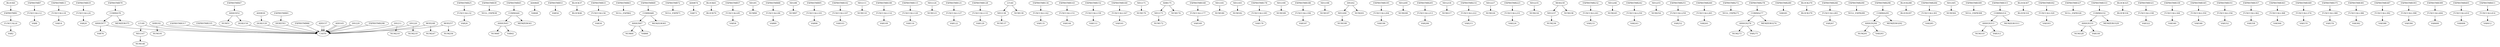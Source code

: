 digraph A { 
FUNCCALL6 -> VAR2
EXPRSTMR1 -> FUNCCALL6
FUNCCALL12 -> VAR8
EXPRSTMR7 -> FUNCCALL12
FUNCCALL18 -> VAR14
EXPRSTMR13 -> FUNCCALL18
FUNCCALL24 -> VAR20
EXPRSTMR19 -> FUNCCALL24
DEREF29 -> CAST0
ADDR30 -> DEREF29
FUNCCALL32 -> VAR26
EXPRSTMR25 -> FUNCCALL32
EXPRSTMR39 -> NULL_EXPR38
ASSIGN43 -> NUM40
ASSIGN43 -> VAR42
COMMA44 -> ASSIGN43
COMMA44 -> MEMZERO41
EXPRSTMR45 -> COMMA44
ADDR49 -> VAR48
DEREF50 -> CAST0
ASSIGN52 -> NUM51
ASSIGN52 -> DEREF50
EXPRSTMR47 -> ASSIGN52
EXPRSTMR53 -> VAR54
BLOCK37 -> BLOCK46
FUNCCALL56 -> VAR34
EXPRSTMR33 -> FUNCCALL56
EXPRSTMR63 -> NULL_EXPR62
ASSIGN67 -> NUM64
ASSIGN67 -> VAR66
COMMA68 -> ASSIGN67
COMMA68 -> MEMZERO65
EXPRSTMR69 -> COMMA68
EXPRSTMR72 -> NULL_EXPR71
ADDR74 -> VAR73
ASSIGN77 -> CAST0
ASSIGN77 -> VAR76
COMMA78 -> ASSIGN77
COMMA78 -> MEMZERO75
EXPRSTMR79 -> COMMA78
DEREF83 -> CAST0
EXPRSTMR81 -> DEREF83
BLOCK61 -> BLOCK70
FUNCCALL85 -> VAR58
EXPRSTMR57 -> FUNCCALL85
EXPRSTMR86 -> CAST0
NEG91 -> NUM90
FUNCCALL94 -> VAR89
EXPRSTMR88 -> FUNCCALL94
NEG98 -> NUM97
FUNCCALL101 -> VAR96
EXPRSTMR95 -> FUNCCALL101
FUNCCALL107 -> VAR103
EXPRSTMR102 -> FUNCCALL107
NEG111 -> NUM110
FUNCCALL114 -> VAR109
EXPRSTMR108 -> FUNCCALL114
FUNCCALL120 -> VAR116
EXPRSTMR115 -> FUNCCALL120
NEG124 -> NUM123
FUNCCALL127 -> VAR122
EXPRSTMR121 -> FUNCCALL127
FUNCCALL133 -> VAR129
EXPRSTMR128 -> FUNCCALL133
NEG138 -> NUM137
LT140 -> NUM139
LT140 -> NEG138
FUNCCALL142 -> VAR135
EXPRSTMR134 -> FUNCCALL142
NEG147 -> NUM146
LT149 -> CAST0
LT149 -> NEG147
FUNCCALL151 -> VAR144
EXPRSTMR143 -> FUNCCALL151
ADD157 -> CAST0
ADD157 -> CAST0
FUNCCALL159 -> VAR153
EXPRSTMR152 -> FUNCCALL159
ADD165 -> CAST0
ADD165 -> CAST0
FUNCCALL167 -> VAR161
EXPRSTMR160 -> FUNCCALL167
NEG171 -> NUM170
NEG173 -> NUM172
SHR175 -> NUM174
SHR175 -> NEG173
FUNCCALL177 -> VAR169
EXPRSTMR168 -> FUNCCALL177
NEG181 -> NUM180
NEG183 -> NUM182
FUNCCALL185 -> VAR179
EXPRSTMR178 -> FUNCCALL185
NEG190 -> NUM189
SHR192 -> NUM191
SHR192 -> CAST0
FUNCCALL194 -> VAR187
EXPRSTMR186 -> FUNCCALL194
NEG198 -> NUM197
NEG200 -> NUM199
DIV202 -> NUM201
DIV202 -> NEG200
FUNCCALL204 -> VAR196
EXPRSTMR195 -> FUNCCALL204
NEG209 -> NUM208
DIV211 -> NUM210
DIV211 -> CAST0
FUNCCALL213 -> VAR206
EXPRSTMR205 -> FUNCCALL213
NEG218 -> NUM217
DIV220 -> NUM219
DIV220 -> CAST0
FUNCCALL222 -> VAR215
EXPRSTMR214 -> FUNCCALL222
NEG227 -> NUM226
DIV229 -> CAST0
DIV229 -> CAST0
FUNCCALL231 -> VAR224
EXPRSTMR223 -> FUNCCALL231
NEG235 -> NUM234
NEG237 -> NUM236
MOD239 -> NUM238
MOD239 -> NEG237
FUNCCALL241 -> VAR233
EXPRSTMR232 -> FUNCCALL241
NEG246 -> NUM245
MOD248 -> NUM247
MOD248 -> CAST0
FUNCCALL250 -> VAR243
EXPRSTMR242 -> FUNCCALL250
NEG255 -> NUM254
MOD257 -> NUM256
MOD257 -> CAST0
FUNCCALL259 -> VAR252
EXPRSTMR251 -> FUNCCALL259
FUNCCALL265 -> VAR261
EXPRSTMR260 -> FUNCCALL265
EXPRSTMR272 -> NULL_EXPR271
ASSIGN276 -> NUM273
ASSIGN276 -> VAR275
COMMA277 -> ASSIGN276
COMMA277 -> MEMZERO274
EXPRSTMR278 -> COMMA277
EXPRSTMR280 -> VAR281
BLOCK270 -> BLOCK279
FUNCCALL283 -> VAR267
EXPRSTMR266 -> FUNCCALL283
EXPRSTMR290 -> NULL_EXPR289
ASSIGN294 -> NUM291
ASSIGN294 -> VAR293
COMMA295 -> ASSIGN294
COMMA295 -> MEMZERO292
EXPRSTMR296 -> COMMA295
EXPRSTMR298 -> CAST0
BLOCK288 -> BLOCK297
FUNCCALL301 -> VAR285
EXPRSTMR284 -> FUNCCALL301
NEG305 -> NUM304
EXPRSTMR309 -> NULL_EXPR308
ASSIGN313 -> NUM310
ASSIGN313 -> VAR312
COMMA314 -> ASSIGN313
COMMA314 -> MEMZERO311
EXPRSTMR315 -> COMMA314
EXPRSTMR317 -> CAST0
BLOCK307 -> BLOCK316
FUNCCALL320 -> VAR303
EXPRSTMR302 -> FUNCCALL320
EXPRSTMR327 -> NULL_EXPR326
ASSIGN331 -> NUM328
ASSIGN331 -> VAR330
COMMA332 -> ASSIGN331
COMMA332 -> MEMZERO329
EXPRSTMR333 -> COMMA332
EXPRSTMR335 -> CAST0
BLOCK325 -> BLOCK334
FUNCCALL338 -> VAR322
EXPRSTMR321 -> FUNCCALL338
FUNCCALL344 -> VAR340
EXPRSTMR339 -> FUNCCALL344
FUNCCALL350 -> VAR346
EXPRSTMR345 -> FUNCCALL350
FUNCCALL356 -> VAR352
EXPRSTMR351 -> FUNCCALL356
FUNCCALL362 -> VAR358
EXPRSTMR357 -> FUNCCALL362
FUNCCALL368 -> VAR364
EXPRSTMR363 -> FUNCCALL368
FUNCCALL374 -> VAR370
EXPRSTMR369 -> FUNCCALL374
FUNCCALL380 -> VAR376
EXPRSTMR375 -> FUNCCALL380
FUNCCALL386 -> VAR382
EXPRSTMR381 -> FUNCCALL386
FUNCCALL392 -> VAR388
EXPRSTMR387 -> FUNCCALL392
FUNCCALL398 -> VAR394
EXPRSTMR393 -> FUNCCALL398
FUNCCALL404 -> VAR400
EXPRSTMR399 -> FUNCCALL404
FUNCCALL410 -> VAR406
EXPRSTMR405 -> FUNCCALL410
FUNCCALL414 -> VAR412
EXPRSTMR411 -> FUNCCALL414
BLOCK0 -> EXPRSTMR1
}
